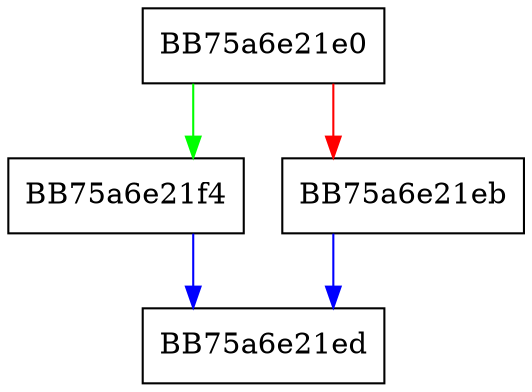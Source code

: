 digraph Set {
  node [shape="box"];
  graph [splines=ortho];
  BB75a6e21e0 -> BB75a6e21f4 [color="green"];
  BB75a6e21e0 -> BB75a6e21eb [color="red"];
  BB75a6e21eb -> BB75a6e21ed [color="blue"];
  BB75a6e21f4 -> BB75a6e21ed [color="blue"];
}